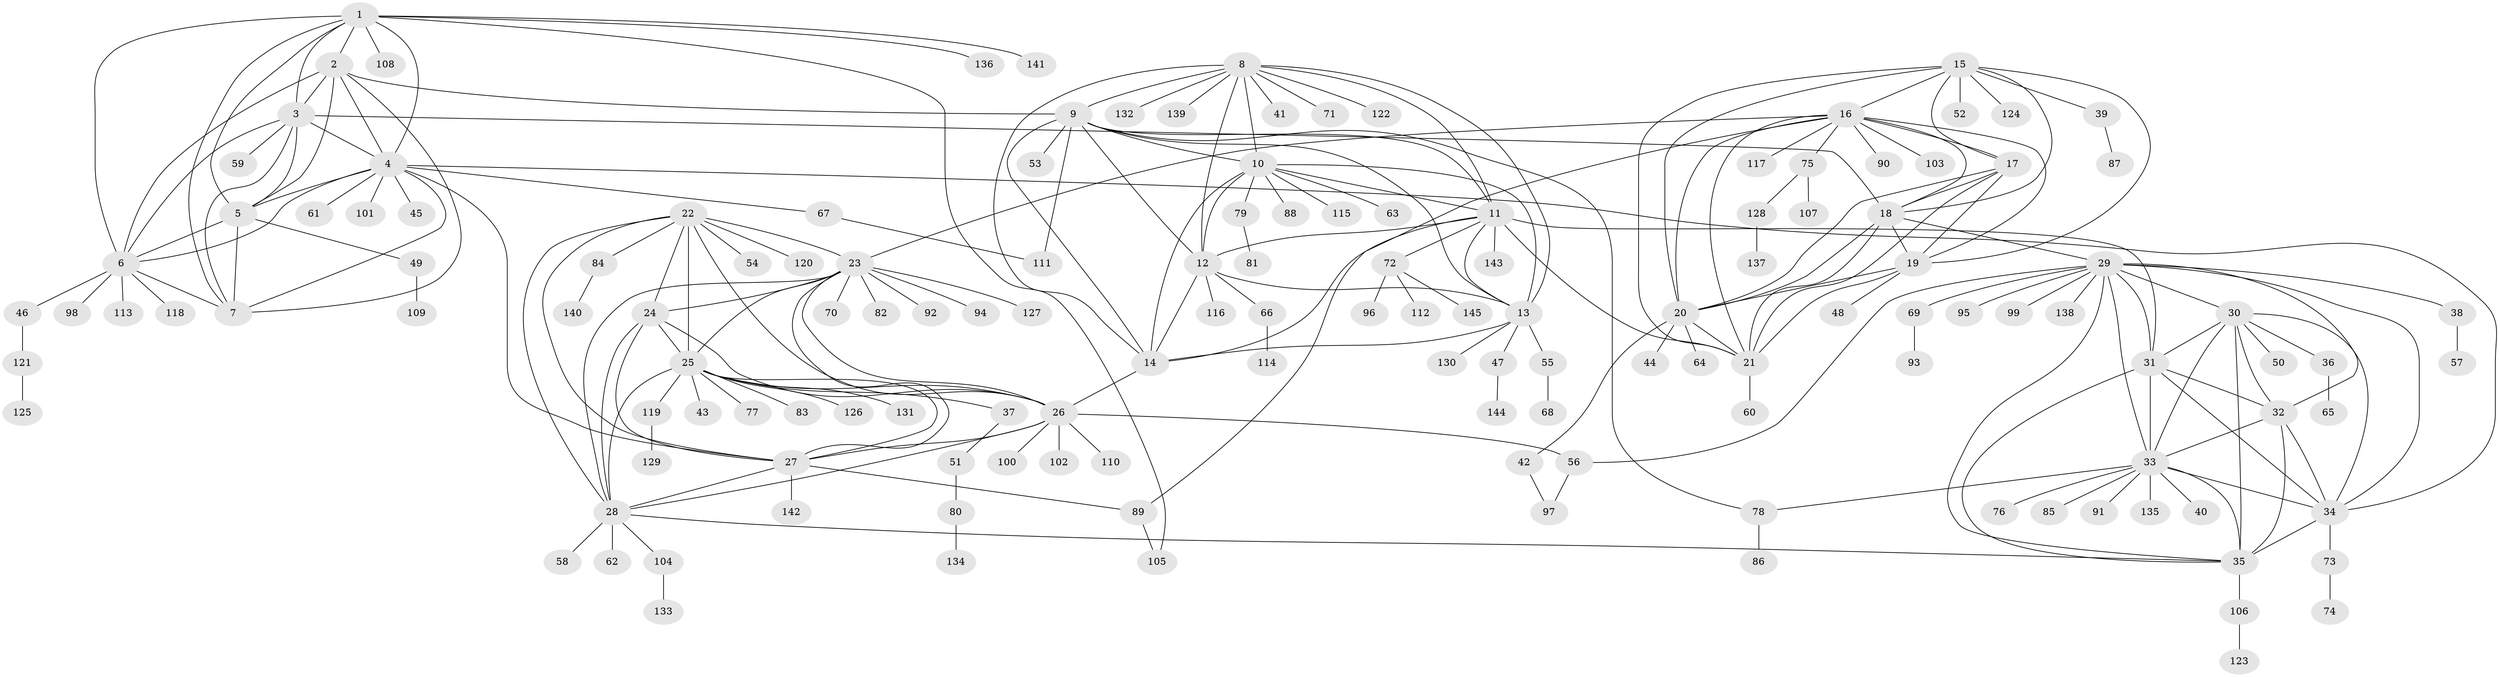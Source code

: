 // coarse degree distribution, {7: 0.027777777777777776, 19: 0.013888888888888888, 6: 0.041666666666666664, 10: 0.041666666666666664, 3: 0.05555555555555555, 11: 0.041666666666666664, 5: 0.05555555555555555, 9: 0.013888888888888888, 4: 0.027777777777777776, 8: 0.013888888888888888, 2: 0.06944444444444445, 1: 0.5972222222222222}
// Generated by graph-tools (version 1.1) at 2025/19/03/04/25 18:19:41]
// undirected, 145 vertices, 231 edges
graph export_dot {
graph [start="1"]
  node [color=gray90,style=filled];
  1;
  2;
  3;
  4;
  5;
  6;
  7;
  8;
  9;
  10;
  11;
  12;
  13;
  14;
  15;
  16;
  17;
  18;
  19;
  20;
  21;
  22;
  23;
  24;
  25;
  26;
  27;
  28;
  29;
  30;
  31;
  32;
  33;
  34;
  35;
  36;
  37;
  38;
  39;
  40;
  41;
  42;
  43;
  44;
  45;
  46;
  47;
  48;
  49;
  50;
  51;
  52;
  53;
  54;
  55;
  56;
  57;
  58;
  59;
  60;
  61;
  62;
  63;
  64;
  65;
  66;
  67;
  68;
  69;
  70;
  71;
  72;
  73;
  74;
  75;
  76;
  77;
  78;
  79;
  80;
  81;
  82;
  83;
  84;
  85;
  86;
  87;
  88;
  89;
  90;
  91;
  92;
  93;
  94;
  95;
  96;
  97;
  98;
  99;
  100;
  101;
  102;
  103;
  104;
  105;
  106;
  107;
  108;
  109;
  110;
  111;
  112;
  113;
  114;
  115;
  116;
  117;
  118;
  119;
  120;
  121;
  122;
  123;
  124;
  125;
  126;
  127;
  128;
  129;
  130;
  131;
  132;
  133;
  134;
  135;
  136;
  137;
  138;
  139;
  140;
  141;
  142;
  143;
  144;
  145;
  1 -- 2;
  1 -- 3;
  1 -- 4;
  1 -- 5;
  1 -- 6;
  1 -- 7;
  1 -- 105;
  1 -- 108;
  1 -- 136;
  1 -- 141;
  2 -- 3;
  2 -- 4;
  2 -- 5;
  2 -- 6;
  2 -- 7;
  2 -- 9;
  3 -- 4;
  3 -- 5;
  3 -- 6;
  3 -- 7;
  3 -- 18;
  3 -- 59;
  4 -- 5;
  4 -- 6;
  4 -- 7;
  4 -- 27;
  4 -- 34;
  4 -- 45;
  4 -- 61;
  4 -- 67;
  4 -- 101;
  5 -- 6;
  5 -- 7;
  5 -- 49;
  6 -- 7;
  6 -- 46;
  6 -- 98;
  6 -- 113;
  6 -- 118;
  8 -- 9;
  8 -- 10;
  8 -- 11;
  8 -- 12;
  8 -- 13;
  8 -- 14;
  8 -- 41;
  8 -- 71;
  8 -- 122;
  8 -- 132;
  8 -- 139;
  9 -- 10;
  9 -- 11;
  9 -- 12;
  9 -- 13;
  9 -- 14;
  9 -- 53;
  9 -- 78;
  9 -- 111;
  10 -- 11;
  10 -- 12;
  10 -- 13;
  10 -- 14;
  10 -- 63;
  10 -- 79;
  10 -- 88;
  10 -- 115;
  11 -- 12;
  11 -- 13;
  11 -- 14;
  11 -- 21;
  11 -- 31;
  11 -- 72;
  11 -- 143;
  12 -- 13;
  12 -- 14;
  12 -- 66;
  12 -- 116;
  13 -- 14;
  13 -- 47;
  13 -- 55;
  13 -- 130;
  14 -- 26;
  15 -- 16;
  15 -- 17;
  15 -- 18;
  15 -- 19;
  15 -- 20;
  15 -- 21;
  15 -- 39;
  15 -- 52;
  15 -- 124;
  16 -- 17;
  16 -- 18;
  16 -- 19;
  16 -- 20;
  16 -- 21;
  16 -- 23;
  16 -- 75;
  16 -- 89;
  16 -- 90;
  16 -- 103;
  16 -- 117;
  17 -- 18;
  17 -- 19;
  17 -- 20;
  17 -- 21;
  18 -- 19;
  18 -- 20;
  18 -- 21;
  18 -- 29;
  19 -- 20;
  19 -- 21;
  19 -- 48;
  20 -- 21;
  20 -- 42;
  20 -- 44;
  20 -- 64;
  21 -- 60;
  22 -- 23;
  22 -- 24;
  22 -- 25;
  22 -- 26;
  22 -- 27;
  22 -- 28;
  22 -- 54;
  22 -- 84;
  22 -- 120;
  23 -- 24;
  23 -- 25;
  23 -- 26;
  23 -- 27;
  23 -- 28;
  23 -- 70;
  23 -- 82;
  23 -- 92;
  23 -- 94;
  23 -- 127;
  24 -- 25;
  24 -- 26;
  24 -- 27;
  24 -- 28;
  25 -- 26;
  25 -- 27;
  25 -- 28;
  25 -- 37;
  25 -- 43;
  25 -- 77;
  25 -- 83;
  25 -- 119;
  25 -- 126;
  25 -- 131;
  26 -- 27;
  26 -- 28;
  26 -- 56;
  26 -- 100;
  26 -- 102;
  26 -- 110;
  27 -- 28;
  27 -- 89;
  27 -- 142;
  28 -- 35;
  28 -- 58;
  28 -- 62;
  28 -- 104;
  29 -- 30;
  29 -- 31;
  29 -- 32;
  29 -- 33;
  29 -- 34;
  29 -- 35;
  29 -- 38;
  29 -- 56;
  29 -- 69;
  29 -- 95;
  29 -- 99;
  29 -- 138;
  30 -- 31;
  30 -- 32;
  30 -- 33;
  30 -- 34;
  30 -- 35;
  30 -- 36;
  30 -- 50;
  31 -- 32;
  31 -- 33;
  31 -- 34;
  31 -- 35;
  32 -- 33;
  32 -- 34;
  32 -- 35;
  33 -- 34;
  33 -- 35;
  33 -- 40;
  33 -- 76;
  33 -- 78;
  33 -- 85;
  33 -- 91;
  33 -- 135;
  34 -- 35;
  34 -- 73;
  35 -- 106;
  36 -- 65;
  37 -- 51;
  38 -- 57;
  39 -- 87;
  42 -- 97;
  46 -- 121;
  47 -- 144;
  49 -- 109;
  51 -- 80;
  55 -- 68;
  56 -- 97;
  66 -- 114;
  67 -- 111;
  69 -- 93;
  72 -- 96;
  72 -- 112;
  72 -- 145;
  73 -- 74;
  75 -- 107;
  75 -- 128;
  78 -- 86;
  79 -- 81;
  80 -- 134;
  84 -- 140;
  89 -- 105;
  104 -- 133;
  106 -- 123;
  119 -- 129;
  121 -- 125;
  128 -- 137;
}
